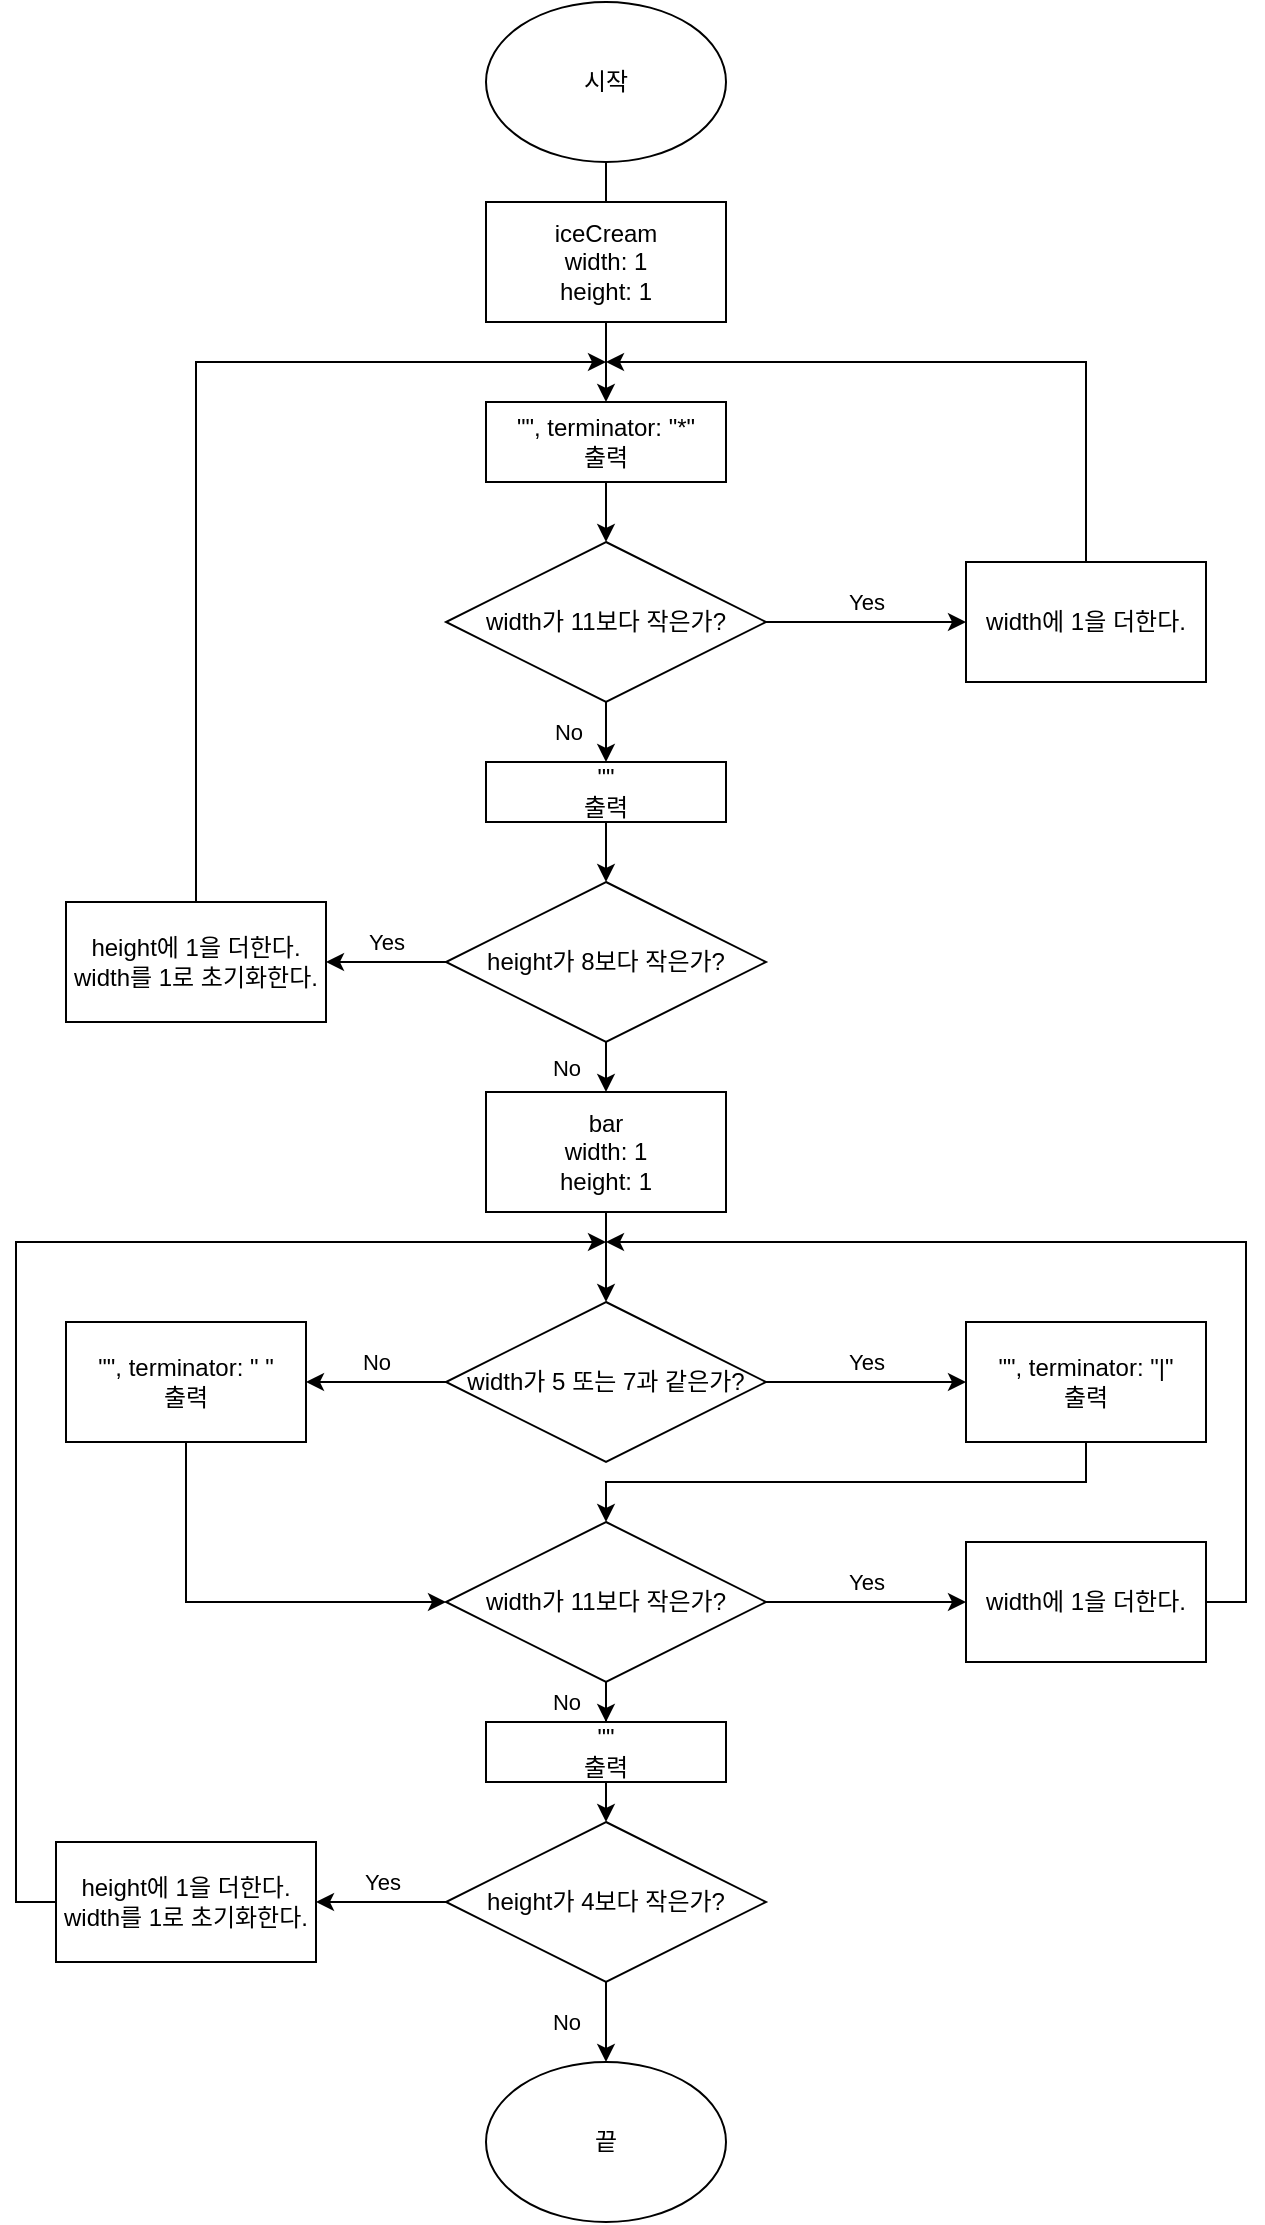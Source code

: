 <mxfile version="20.0.1" type="github">
  <diagram id="C5RBs43oDa-KdzZeNtuy" name="Page-1">
    <mxGraphModel dx="666" dy="1010" grid="1" gridSize="10" guides="1" tooltips="1" connect="1" arrows="1" fold="1" page="1" pageScale="1" pageWidth="827" pageHeight="1169" math="0" shadow="0">
      <root>
        <mxCell id="WIyWlLk6GJQsqaUBKTNV-0" />
        <mxCell id="WIyWlLk6GJQsqaUBKTNV-1" parent="WIyWlLk6GJQsqaUBKTNV-0" />
        <mxCell id="7nYyJqw9OClbdOOySVD--0" value="시작" style="ellipse;whiteSpace=wrap;html=1;" vertex="1" parent="WIyWlLk6GJQsqaUBKTNV-1">
          <mxGeometry x="290" y="40" width="120" height="80" as="geometry" />
        </mxCell>
        <mxCell id="7nYyJqw9OClbdOOySVD--1" value="끝" style="ellipse;whiteSpace=wrap;html=1;" vertex="1" parent="WIyWlLk6GJQsqaUBKTNV-1">
          <mxGeometry x="290" y="1070" width="120" height="80" as="geometry" />
        </mxCell>
        <mxCell id="7nYyJqw9OClbdOOySVD--2" value="" style="endArrow=classic;html=1;rounded=0;exitX=0.5;exitY=1;exitDx=0;exitDy=0;" edge="1" parent="WIyWlLk6GJQsqaUBKTNV-1" source="7nYyJqw9OClbdOOySVD--0">
          <mxGeometry width="50" height="50" relative="1" as="geometry">
            <mxPoint x="470" y="390" as="sourcePoint" />
            <mxPoint x="350" y="180" as="targetPoint" />
          </mxGeometry>
        </mxCell>
        <mxCell id="7nYyJqw9OClbdOOySVD--3" value="iceCream&lt;br&gt;width: 1&lt;br&gt;height: 1" style="rounded=0;whiteSpace=wrap;html=1;" vertex="1" parent="WIyWlLk6GJQsqaUBKTNV-1">
          <mxGeometry x="290" y="140" width="120" height="60" as="geometry" />
        </mxCell>
        <mxCell id="7nYyJqw9OClbdOOySVD--12" style="edgeStyle=orthogonalEdgeStyle;rounded=0;orthogonalLoop=1;jettySize=auto;html=1;exitX=0.5;exitY=1;exitDx=0;exitDy=0;entryX=0.5;entryY=0;entryDx=0;entryDy=0;" edge="1" parent="WIyWlLk6GJQsqaUBKTNV-1" source="7nYyJqw9OClbdOOySVD--4" target="7nYyJqw9OClbdOOySVD--8">
          <mxGeometry relative="1" as="geometry" />
        </mxCell>
        <mxCell id="7nYyJqw9OClbdOOySVD--4" value="&quot;&quot;, terminator: &quot;*&quot;&lt;br&gt;출력" style="rounded=0;whiteSpace=wrap;html=1;" vertex="1" parent="WIyWlLk6GJQsqaUBKTNV-1">
          <mxGeometry x="290" y="240" width="120" height="40" as="geometry" />
        </mxCell>
        <mxCell id="7nYyJqw9OClbdOOySVD--5" value="" style="endArrow=classic;html=1;rounded=0;exitX=0.5;exitY=1;exitDx=0;exitDy=0;" edge="1" parent="WIyWlLk6GJQsqaUBKTNV-1" source="7nYyJqw9OClbdOOySVD--3" target="7nYyJqw9OClbdOOySVD--4">
          <mxGeometry width="50" height="50" relative="1" as="geometry">
            <mxPoint x="320" y="360" as="sourcePoint" />
            <mxPoint x="370" y="310" as="targetPoint" />
          </mxGeometry>
        </mxCell>
        <mxCell id="7nYyJqw9OClbdOOySVD--17" value="No" style="edgeStyle=orthogonalEdgeStyle;rounded=0;orthogonalLoop=1;jettySize=auto;html=1;exitX=0.5;exitY=1;exitDx=0;exitDy=0;entryX=0.5;entryY=0;entryDx=0;entryDy=0;spacingRight=39;" edge="1" parent="WIyWlLk6GJQsqaUBKTNV-1" source="7nYyJqw9OClbdOOySVD--8" target="7nYyJqw9OClbdOOySVD--16">
          <mxGeometry relative="1" as="geometry" />
        </mxCell>
        <mxCell id="7nYyJqw9OClbdOOySVD--19" value="Yes" style="edgeStyle=orthogonalEdgeStyle;rounded=0;orthogonalLoop=1;jettySize=auto;html=1;spacingBottom=20;" edge="1" parent="WIyWlLk6GJQsqaUBKTNV-1" source="7nYyJqw9OClbdOOySVD--8" target="7nYyJqw9OClbdOOySVD--18">
          <mxGeometry relative="1" as="geometry" />
        </mxCell>
        <mxCell id="7nYyJqw9OClbdOOySVD--8" value="width가 11보다 작은가?" style="rhombus;whiteSpace=wrap;html=1;" vertex="1" parent="WIyWlLk6GJQsqaUBKTNV-1">
          <mxGeometry x="270" y="310" width="160" height="80" as="geometry" />
        </mxCell>
        <mxCell id="7nYyJqw9OClbdOOySVD--24" value="" style="edgeStyle=orthogonalEdgeStyle;rounded=0;orthogonalLoop=1;jettySize=auto;html=1;" edge="1" parent="WIyWlLk6GJQsqaUBKTNV-1" source="7nYyJqw9OClbdOOySVD--16" target="7nYyJqw9OClbdOOySVD--23">
          <mxGeometry relative="1" as="geometry" />
        </mxCell>
        <mxCell id="7nYyJqw9OClbdOOySVD--16" value="&quot;&quot;&lt;br&gt;출력" style="rounded=0;whiteSpace=wrap;html=1;" vertex="1" parent="WIyWlLk6GJQsqaUBKTNV-1">
          <mxGeometry x="290" y="420" width="120" height="30" as="geometry" />
        </mxCell>
        <mxCell id="7nYyJqw9OClbdOOySVD--20" style="edgeStyle=orthogonalEdgeStyle;rounded=0;orthogonalLoop=1;jettySize=auto;html=1;exitX=0.5;exitY=0;exitDx=0;exitDy=0;" edge="1" parent="WIyWlLk6GJQsqaUBKTNV-1" source="7nYyJqw9OClbdOOySVD--18">
          <mxGeometry relative="1" as="geometry">
            <mxPoint x="350" y="220" as="targetPoint" />
            <Array as="points">
              <mxPoint x="590" y="220" />
            </Array>
          </mxGeometry>
        </mxCell>
        <mxCell id="7nYyJqw9OClbdOOySVD--18" value="width에 1을 더한다." style="whiteSpace=wrap;html=1;" vertex="1" parent="WIyWlLk6GJQsqaUBKTNV-1">
          <mxGeometry x="530" y="320" width="120" height="60" as="geometry" />
        </mxCell>
        <mxCell id="7nYyJqw9OClbdOOySVD--26" value="Yes" style="edgeStyle=orthogonalEdgeStyle;rounded=0;orthogonalLoop=1;jettySize=auto;html=1;spacingBottom=20;" edge="1" parent="WIyWlLk6GJQsqaUBKTNV-1" source="7nYyJqw9OClbdOOySVD--23" target="7nYyJqw9OClbdOOySVD--25">
          <mxGeometry relative="1" as="geometry" />
        </mxCell>
        <mxCell id="7nYyJqw9OClbdOOySVD--29" value="No" style="edgeStyle=orthogonalEdgeStyle;rounded=0;orthogonalLoop=1;jettySize=auto;html=1;spacingRight=40;" edge="1" parent="WIyWlLk6GJQsqaUBKTNV-1" source="7nYyJqw9OClbdOOySVD--23" target="7nYyJqw9OClbdOOySVD--28">
          <mxGeometry relative="1" as="geometry" />
        </mxCell>
        <mxCell id="7nYyJqw9OClbdOOySVD--23" value="height가 8보다 작은가?" style="rhombus;whiteSpace=wrap;html=1;rounded=0;" vertex="1" parent="WIyWlLk6GJQsqaUBKTNV-1">
          <mxGeometry x="270" y="480" width="160" height="80" as="geometry" />
        </mxCell>
        <mxCell id="7nYyJqw9OClbdOOySVD--27" style="edgeStyle=orthogonalEdgeStyle;rounded=0;orthogonalLoop=1;jettySize=auto;html=1;exitX=0.5;exitY=0;exitDx=0;exitDy=0;" edge="1" parent="WIyWlLk6GJQsqaUBKTNV-1" source="7nYyJqw9OClbdOOySVD--25">
          <mxGeometry relative="1" as="geometry">
            <mxPoint x="350" y="220" as="targetPoint" />
            <Array as="points">
              <mxPoint x="145" y="220" />
            </Array>
          </mxGeometry>
        </mxCell>
        <mxCell id="7nYyJqw9OClbdOOySVD--25" value="height에 1을 더한다.&lt;br&gt;width를 1로 초기화한다." style="whiteSpace=wrap;html=1;rounded=0;" vertex="1" parent="WIyWlLk6GJQsqaUBKTNV-1">
          <mxGeometry x="80" y="490" width="130" height="60" as="geometry" />
        </mxCell>
        <mxCell id="7nYyJqw9OClbdOOySVD--33" value="" style="edgeStyle=orthogonalEdgeStyle;rounded=0;orthogonalLoop=1;jettySize=auto;html=1;" edge="1" parent="WIyWlLk6GJQsqaUBKTNV-1" source="7nYyJqw9OClbdOOySVD--28" target="7nYyJqw9OClbdOOySVD--32">
          <mxGeometry relative="1" as="geometry" />
        </mxCell>
        <mxCell id="7nYyJqw9OClbdOOySVD--28" value="bar&lt;br&gt;width: 1&lt;br&gt;height: 1" style="whiteSpace=wrap;html=1;rounded=0;" vertex="1" parent="WIyWlLk6GJQsqaUBKTNV-1">
          <mxGeometry x="290" y="585" width="120" height="60" as="geometry" />
        </mxCell>
        <mxCell id="7nYyJqw9OClbdOOySVD--37" value="Yes" style="edgeStyle=orthogonalEdgeStyle;rounded=0;orthogonalLoop=1;jettySize=auto;html=1;spacingBottom=20;" edge="1" parent="WIyWlLk6GJQsqaUBKTNV-1" source="7nYyJqw9OClbdOOySVD--32" target="7nYyJqw9OClbdOOySVD--36">
          <mxGeometry relative="1" as="geometry" />
        </mxCell>
        <mxCell id="7nYyJqw9OClbdOOySVD--39" value="No" style="edgeStyle=orthogonalEdgeStyle;rounded=0;orthogonalLoop=1;jettySize=auto;html=1;spacingBottom=20;" edge="1" parent="WIyWlLk6GJQsqaUBKTNV-1" source="7nYyJqw9OClbdOOySVD--32" target="7nYyJqw9OClbdOOySVD--38">
          <mxGeometry relative="1" as="geometry" />
        </mxCell>
        <mxCell id="7nYyJqw9OClbdOOySVD--32" value="width가 5 또는 7과 같은가?" style="rhombus;whiteSpace=wrap;html=1;rounded=0;" vertex="1" parent="WIyWlLk6GJQsqaUBKTNV-1">
          <mxGeometry x="270" y="690" width="160" height="80" as="geometry" />
        </mxCell>
        <mxCell id="7nYyJqw9OClbdOOySVD--42" style="edgeStyle=orthogonalEdgeStyle;rounded=0;orthogonalLoop=1;jettySize=auto;html=1;exitX=0.5;exitY=1;exitDx=0;exitDy=0;entryX=0.5;entryY=0;entryDx=0;entryDy=0;" edge="1" parent="WIyWlLk6GJQsqaUBKTNV-1" source="7nYyJqw9OClbdOOySVD--36" target="7nYyJqw9OClbdOOySVD--43">
          <mxGeometry relative="1" as="geometry">
            <mxPoint x="410" y="840" as="targetPoint" />
          </mxGeometry>
        </mxCell>
        <mxCell id="7nYyJqw9OClbdOOySVD--36" value="&quot;&quot;, terminator: &quot;|&quot;&lt;br&gt;출력" style="whiteSpace=wrap;html=1;rounded=0;" vertex="1" parent="WIyWlLk6GJQsqaUBKTNV-1">
          <mxGeometry x="530" y="700" width="120" height="60" as="geometry" />
        </mxCell>
        <mxCell id="7nYyJqw9OClbdOOySVD--41" style="edgeStyle=orthogonalEdgeStyle;rounded=0;orthogonalLoop=1;jettySize=auto;html=1;exitX=0.5;exitY=1;exitDx=0;exitDy=0;entryX=0;entryY=0.5;entryDx=0;entryDy=0;" edge="1" parent="WIyWlLk6GJQsqaUBKTNV-1" source="7nYyJqw9OClbdOOySVD--38" target="7nYyJqw9OClbdOOySVD--43">
          <mxGeometry relative="1" as="geometry">
            <mxPoint x="290" y="840" as="targetPoint" />
          </mxGeometry>
        </mxCell>
        <mxCell id="7nYyJqw9OClbdOOySVD--38" value="&quot;&quot;, terminator: &quot; &quot;&lt;br&gt;출력" style="whiteSpace=wrap;html=1;rounded=0;" vertex="1" parent="WIyWlLk6GJQsqaUBKTNV-1">
          <mxGeometry x="80" y="700" width="120" height="60" as="geometry" />
        </mxCell>
        <mxCell id="7nYyJqw9OClbdOOySVD--47" value="Yes" style="edgeStyle=orthogonalEdgeStyle;rounded=0;orthogonalLoop=1;jettySize=auto;html=1;spacingBottom=20;" edge="1" parent="WIyWlLk6GJQsqaUBKTNV-1" source="7nYyJqw9OClbdOOySVD--43" target="7nYyJqw9OClbdOOySVD--46">
          <mxGeometry relative="1" as="geometry" />
        </mxCell>
        <mxCell id="7nYyJqw9OClbdOOySVD--51" value="No" style="edgeStyle=orthogonalEdgeStyle;rounded=0;orthogonalLoop=1;jettySize=auto;html=1;spacingRight=40;" edge="1" parent="WIyWlLk6GJQsqaUBKTNV-1" source="7nYyJqw9OClbdOOySVD--43" target="7nYyJqw9OClbdOOySVD--50">
          <mxGeometry relative="1" as="geometry" />
        </mxCell>
        <mxCell id="7nYyJqw9OClbdOOySVD--43" value="width가 11보다 작은가?" style="rhombus;whiteSpace=wrap;html=1;rounded=0;" vertex="1" parent="WIyWlLk6GJQsqaUBKTNV-1">
          <mxGeometry x="270" y="800" width="160" height="80" as="geometry" />
        </mxCell>
        <mxCell id="7nYyJqw9OClbdOOySVD--49" style="edgeStyle=orthogonalEdgeStyle;rounded=0;orthogonalLoop=1;jettySize=auto;html=1;exitX=1;exitY=0.5;exitDx=0;exitDy=0;" edge="1" parent="WIyWlLk6GJQsqaUBKTNV-1" source="7nYyJqw9OClbdOOySVD--46">
          <mxGeometry relative="1" as="geometry">
            <mxPoint x="350" y="660" as="targetPoint" />
            <Array as="points">
              <mxPoint x="670" y="840" />
              <mxPoint x="670" y="660" />
            </Array>
          </mxGeometry>
        </mxCell>
        <mxCell id="7nYyJqw9OClbdOOySVD--46" value="width에 1을 더한다." style="whiteSpace=wrap;html=1;rounded=0;" vertex="1" parent="WIyWlLk6GJQsqaUBKTNV-1">
          <mxGeometry x="530" y="810" width="120" height="60" as="geometry" />
        </mxCell>
        <mxCell id="7nYyJqw9OClbdOOySVD--53" style="edgeStyle=orthogonalEdgeStyle;rounded=0;orthogonalLoop=1;jettySize=auto;html=1;exitX=0.5;exitY=1;exitDx=0;exitDy=0;entryX=0.5;entryY=0;entryDx=0;entryDy=0;" edge="1" parent="WIyWlLk6GJQsqaUBKTNV-1" source="7nYyJqw9OClbdOOySVD--50" target="7nYyJqw9OClbdOOySVD--52">
          <mxGeometry relative="1" as="geometry" />
        </mxCell>
        <mxCell id="7nYyJqw9OClbdOOySVD--50" value="&quot;&quot;&lt;br&gt;출력" style="whiteSpace=wrap;html=1;rounded=0;" vertex="1" parent="WIyWlLk6GJQsqaUBKTNV-1">
          <mxGeometry x="290" y="900" width="120" height="30" as="geometry" />
        </mxCell>
        <mxCell id="7nYyJqw9OClbdOOySVD--55" value="Yes" style="edgeStyle=orthogonalEdgeStyle;rounded=0;orthogonalLoop=1;jettySize=auto;html=1;exitX=0;exitY=0.5;exitDx=0;exitDy=0;entryX=1;entryY=0.5;entryDx=0;entryDy=0;spacingBottom=20;" edge="1" parent="WIyWlLk6GJQsqaUBKTNV-1" source="7nYyJqw9OClbdOOySVD--52" target="7nYyJqw9OClbdOOySVD--54">
          <mxGeometry relative="1" as="geometry" />
        </mxCell>
        <mxCell id="7nYyJqw9OClbdOOySVD--57" value="No" style="edgeStyle=orthogonalEdgeStyle;rounded=0;orthogonalLoop=1;jettySize=auto;html=1;exitX=0.5;exitY=1;exitDx=0;exitDy=0;entryX=0.5;entryY=0;entryDx=0;entryDy=0;spacingRight=40;" edge="1" parent="WIyWlLk6GJQsqaUBKTNV-1" source="7nYyJqw9OClbdOOySVD--52" target="7nYyJqw9OClbdOOySVD--1">
          <mxGeometry relative="1" as="geometry" />
        </mxCell>
        <mxCell id="7nYyJqw9OClbdOOySVD--52" value="height가&amp;nbsp;4보다 작은가?" style="rhombus;whiteSpace=wrap;html=1;rounded=0;" vertex="1" parent="WIyWlLk6GJQsqaUBKTNV-1">
          <mxGeometry x="270" y="950" width="160" height="80" as="geometry" />
        </mxCell>
        <mxCell id="7nYyJqw9OClbdOOySVD--56" style="edgeStyle=orthogonalEdgeStyle;rounded=0;orthogonalLoop=1;jettySize=auto;html=1;exitX=0;exitY=0.5;exitDx=0;exitDy=0;" edge="1" parent="WIyWlLk6GJQsqaUBKTNV-1" source="7nYyJqw9OClbdOOySVD--54">
          <mxGeometry relative="1" as="geometry">
            <mxPoint x="350" y="660" as="targetPoint" />
            <Array as="points">
              <mxPoint x="55" y="990" />
              <mxPoint x="55" y="660" />
            </Array>
          </mxGeometry>
        </mxCell>
        <mxCell id="7nYyJqw9OClbdOOySVD--54" value="height에 1을 더한다.&lt;br&gt;width를 1로 초기화한다." style="whiteSpace=wrap;html=1;rounded=0;" vertex="1" parent="WIyWlLk6GJQsqaUBKTNV-1">
          <mxGeometry x="75" y="960" width="130" height="60" as="geometry" />
        </mxCell>
      </root>
    </mxGraphModel>
  </diagram>
</mxfile>
